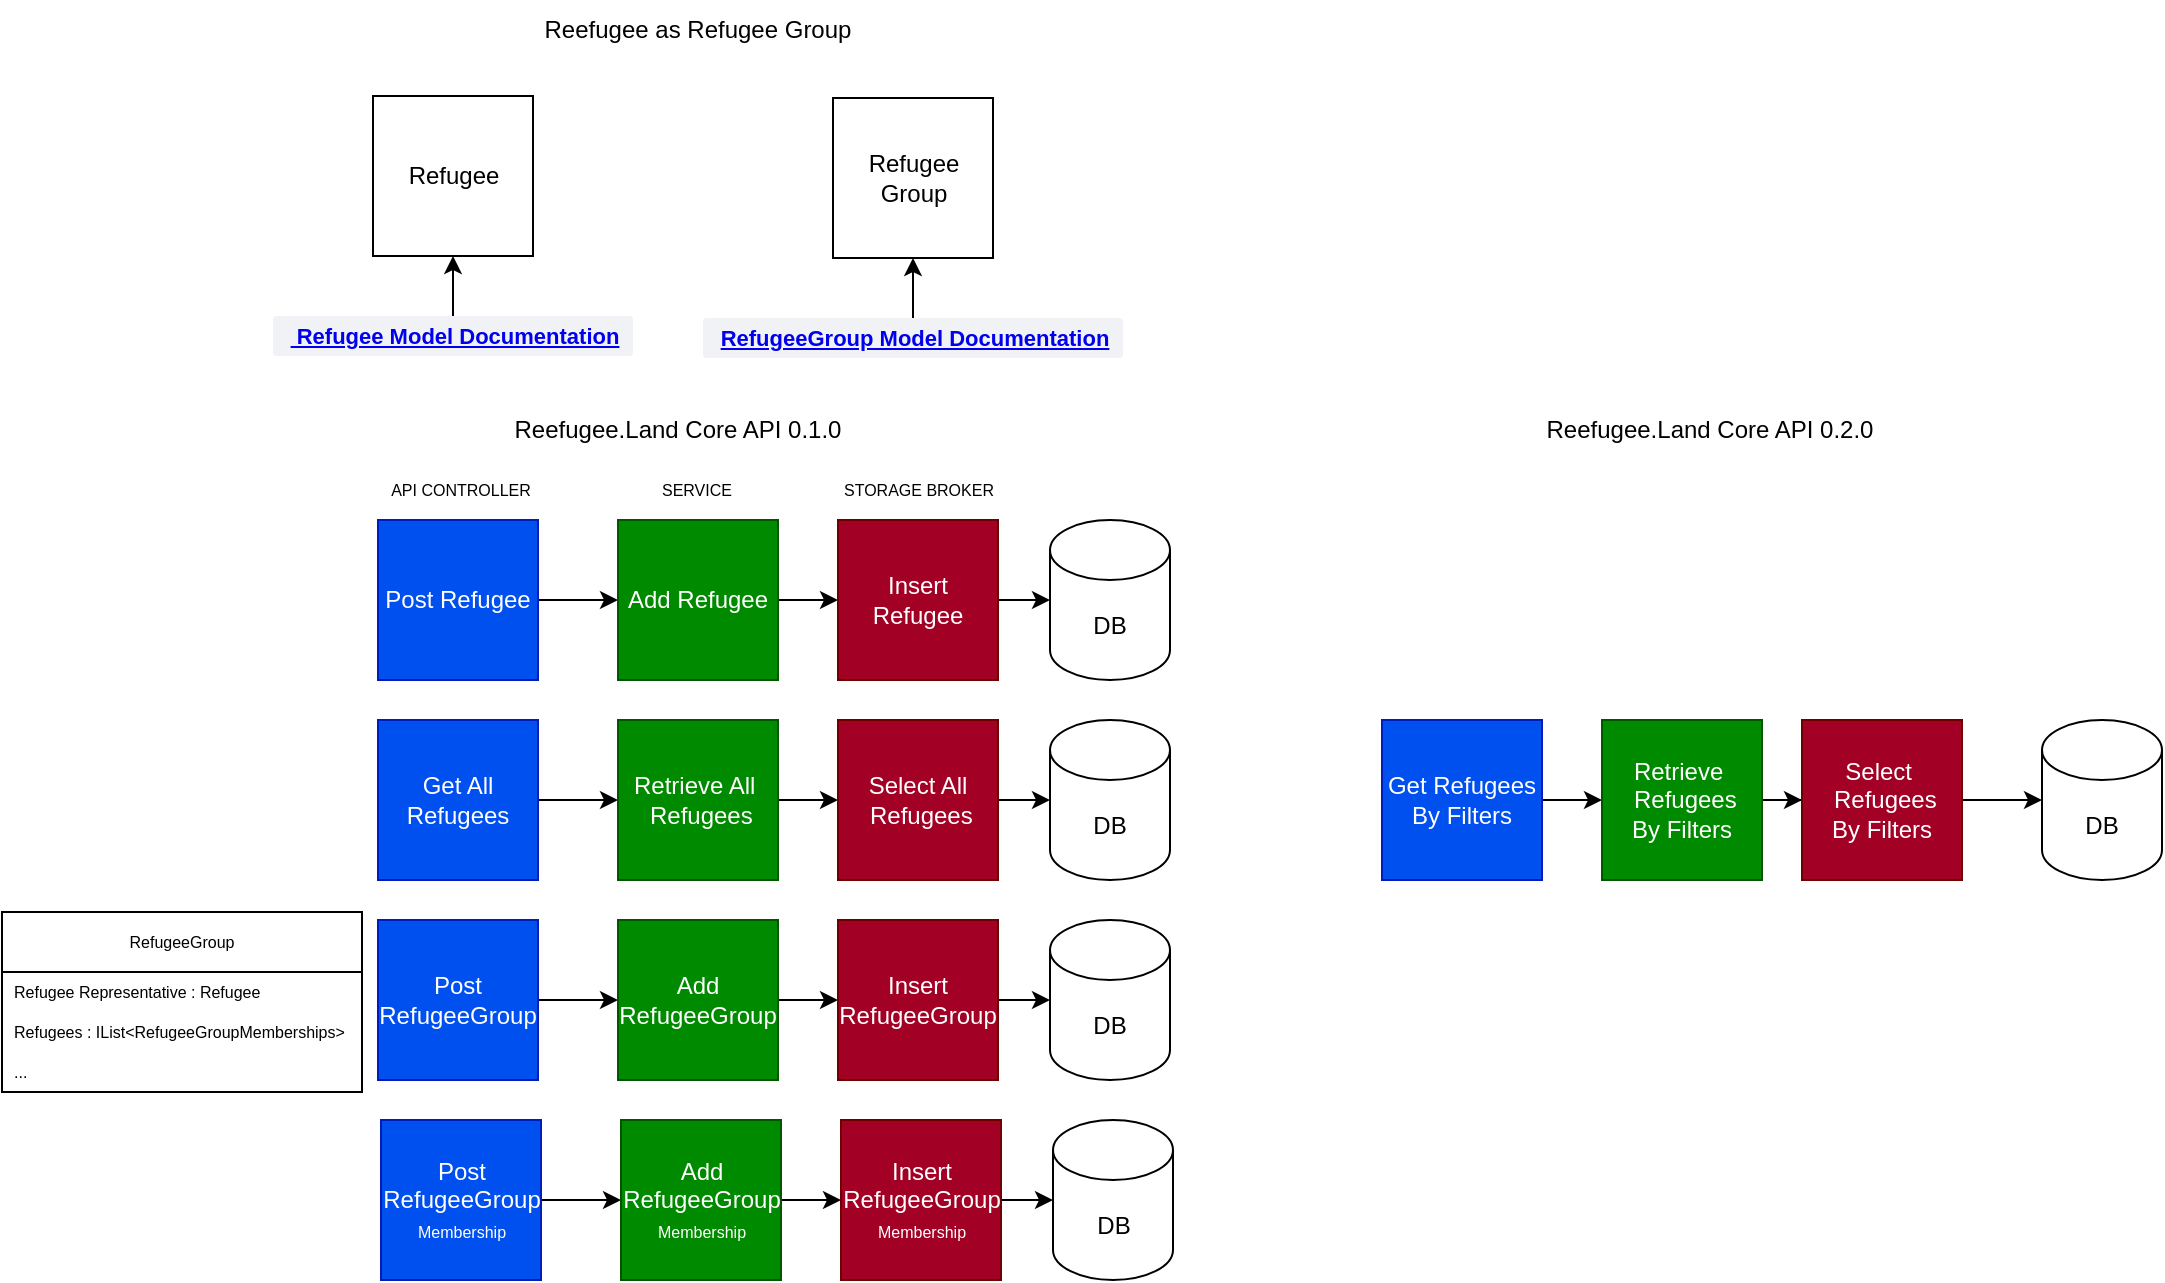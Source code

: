 <mxfile version="19.0.3" type="device"><diagram id="tHQKq02HJAYgRBPlxyLf" name="Refugee as Refugee Group"><mxGraphModel dx="569" dy="362" grid="1" gridSize="10" guides="1" tooltips="1" connect="1" arrows="1" fold="1" page="1" pageScale="1" pageWidth="1100" pageHeight="850" math="0" shadow="0"><root><mxCell id="0"/><mxCell id="1" parent="0"/><mxCell id="3HXEWmv3_s9vrwZp9eai-3" value="Refugee Group" style="whiteSpace=wrap;html=1;aspect=fixed;" parent="1" vertex="1"><mxGeometry x="425.5" y="69" width="80" height="80" as="geometry"/></mxCell><mxCell id="3HXEWmv3_s9vrwZp9eai-11" value="Reefugee as Refugee Group" style="text;html=1;strokeColor=none;fillColor=none;align=center;verticalAlign=middle;whiteSpace=wrap;rounded=0;" parent="1" vertex="1"><mxGeometry x="273" y="20" width="170" height="30" as="geometry"/></mxCell><mxCell id="3HXEWmv3_s9vrwZp9eai-13" value="Refugee" style="whiteSpace=wrap;html=1;aspect=fixed;" parent="1" vertex="1"><mxGeometry x="195.5" y="68" width="80" height="80" as="geometry"/></mxCell><mxCell id="3HXEWmv3_s9vrwZp9eai-29" style="edgeStyle=orthogonalEdgeStyle;rounded=0;orthogonalLoop=1;jettySize=auto;html=1;" parent="1" source="3HXEWmv3_s9vrwZp9eai-27" target="3HXEWmv3_s9vrwZp9eai-13" edge="1"><mxGeometry relative="1" as="geometry"/></mxCell><mxCell id="3HXEWmv3_s9vrwZp9eai-27" value="&lt;a href=&quot;https://docs.refugee.land/docs/refugeeland.core/models/refugee&quot;&gt;&amp;nbsp;Refugee Model Documentation&lt;/a&gt;" style="dashed=0;html=1;fillColor=#F0F2F5;strokeColor=none;align=center;rounded=1;arcSize=10;fontColor=#3384FF;fontStyle=1;fontSize=11;shadow=0" parent="1" vertex="1"><mxGeometry x="145.5" y="178" width="180" height="20" as="geometry"/></mxCell><mxCell id="3HXEWmv3_s9vrwZp9eai-31" style="edgeStyle=orthogonalEdgeStyle;rounded=0;orthogonalLoop=1;jettySize=auto;html=1;" parent="1" source="3HXEWmv3_s9vrwZp9eai-30" target="3HXEWmv3_s9vrwZp9eai-3" edge="1"><mxGeometry relative="1" as="geometry"/></mxCell><mxCell id="3HXEWmv3_s9vrwZp9eai-30" value="&lt;a href=&quot;https://docs.refugee.land/docs/refugeeland.core/models/refugeegroup&quot;&gt;RefugeeGroup Model Documentation&lt;/a&gt;" style="dashed=0;html=1;fillColor=#F0F2F5;strokeColor=none;align=center;rounded=1;arcSize=10;fontColor=#3384FF;fontStyle=1;fontSize=11;shadow=0" parent="1" vertex="1"><mxGeometry x="360.5" y="179" width="210" height="20" as="geometry"/></mxCell><mxCell id="3HXEWmv3_s9vrwZp9eai-83" style="edgeStyle=orthogonalEdgeStyle;rounded=0;orthogonalLoop=1;jettySize=auto;html=1;entryX=0;entryY=0.5;entryDx=0;entryDy=0;fontSize=8;" parent="1" source="3HXEWmv3_s9vrwZp9eai-33" target="3HXEWmv3_s9vrwZp9eai-34" edge="1"><mxGeometry relative="1" as="geometry"/></mxCell><mxCell id="3HXEWmv3_s9vrwZp9eai-33" value="Post Refugee" style="whiteSpace=wrap;html=1;aspect=fixed;fillColor=#0050ef;fontColor=#ffffff;strokeColor=#001DBC;" parent="1" vertex="1"><mxGeometry x="198" y="280" width="80" height="80" as="geometry"/></mxCell><mxCell id="3HXEWmv3_s9vrwZp9eai-85" style="edgeStyle=orthogonalEdgeStyle;rounded=0;orthogonalLoop=1;jettySize=auto;html=1;entryX=0;entryY=0.5;entryDx=0;entryDy=0;fontSize=8;" parent="1" source="3HXEWmv3_s9vrwZp9eai-34" target="3HXEWmv3_s9vrwZp9eai-35" edge="1"><mxGeometry relative="1" as="geometry"/></mxCell><mxCell id="3HXEWmv3_s9vrwZp9eai-34" value="Add Refugee" style="whiteSpace=wrap;html=1;aspect=fixed;fillColor=#008a00;fontColor=#ffffff;strokeColor=#005700;" parent="1" vertex="1"><mxGeometry x="318" y="280" width="80" height="80" as="geometry"/></mxCell><mxCell id="3HXEWmv3_s9vrwZp9eai-94" style="edgeStyle=orthogonalEdgeStyle;rounded=0;orthogonalLoop=1;jettySize=auto;html=1;fontSize=8;" parent="1" source="3HXEWmv3_s9vrwZp9eai-35" target="3HXEWmv3_s9vrwZp9eai-89" edge="1"><mxGeometry relative="1" as="geometry"/></mxCell><mxCell id="3HXEWmv3_s9vrwZp9eai-35" value="Insert Refugee" style="whiteSpace=wrap;html=1;aspect=fixed;fillColor=#a20025;fontColor=#ffffff;strokeColor=#6F0000;" parent="1" vertex="1"><mxGeometry x="428" y="280" width="80" height="80" as="geometry"/></mxCell><mxCell id="3HXEWmv3_s9vrwZp9eai-79" style="edgeStyle=orthogonalEdgeStyle;rounded=0;orthogonalLoop=1;jettySize=auto;html=1;fontSize=8;" parent="1" source="3HXEWmv3_s9vrwZp9eai-36" target="3HXEWmv3_s9vrwZp9eai-37" edge="1"><mxGeometry relative="1" as="geometry"/></mxCell><mxCell id="3HXEWmv3_s9vrwZp9eai-36" value="Post RefugeeGroup" style="whiteSpace=wrap;html=1;aspect=fixed;fillColor=#0050ef;fontColor=#ffffff;strokeColor=#001DBC;" parent="1" vertex="1"><mxGeometry x="198" y="480" width="80" height="80" as="geometry"/></mxCell><mxCell id="3HXEWmv3_s9vrwZp9eai-80" style="edgeStyle=orthogonalEdgeStyle;rounded=0;orthogonalLoop=1;jettySize=auto;html=1;fontSize=8;" parent="1" source="3HXEWmv3_s9vrwZp9eai-37" target="3HXEWmv3_s9vrwZp9eai-38" edge="1"><mxGeometry relative="1" as="geometry"/></mxCell><mxCell id="3HXEWmv3_s9vrwZp9eai-37" value="Add RefugeeGroup" style="whiteSpace=wrap;html=1;aspect=fixed;fillColor=#008a00;fontColor=#ffffff;strokeColor=#005700;" parent="1" vertex="1"><mxGeometry x="318" y="480" width="80" height="80" as="geometry"/></mxCell><mxCell id="3HXEWmv3_s9vrwZp9eai-98" style="edgeStyle=orthogonalEdgeStyle;rounded=0;orthogonalLoop=1;jettySize=auto;html=1;fontSize=8;" parent="1" source="3HXEWmv3_s9vrwZp9eai-38" target="3HXEWmv3_s9vrwZp9eai-91" edge="1"><mxGeometry relative="1" as="geometry"/></mxCell><mxCell id="3HXEWmv3_s9vrwZp9eai-38" value="Insert RefugeeGroup" style="whiteSpace=wrap;html=1;aspect=fixed;fillColor=#a20025;fontColor=#ffffff;strokeColor=#6F0000;" parent="1" vertex="1"><mxGeometry x="428" y="480" width="80" height="80" as="geometry"/></mxCell><mxCell id="3HXEWmv3_s9vrwZp9eai-81" style="edgeStyle=orthogonalEdgeStyle;rounded=0;orthogonalLoop=1;jettySize=auto;html=1;fontSize=8;" parent="1" source="3HXEWmv3_s9vrwZp9eai-42" target="3HXEWmv3_s9vrwZp9eai-43" edge="1"><mxGeometry relative="1" as="geometry"/></mxCell><mxCell id="3HXEWmv3_s9vrwZp9eai-42" value="Get All Refugees" style="whiteSpace=wrap;html=1;aspect=fixed;fillColor=#0050ef;fontColor=#ffffff;strokeColor=#001DBC;" parent="1" vertex="1"><mxGeometry x="198" y="380" width="80" height="80" as="geometry"/></mxCell><mxCell id="3HXEWmv3_s9vrwZp9eai-82" style="edgeStyle=orthogonalEdgeStyle;rounded=0;orthogonalLoop=1;jettySize=auto;html=1;fontSize=8;" parent="1" source="3HXEWmv3_s9vrwZp9eai-43" target="3HXEWmv3_s9vrwZp9eai-45" edge="1"><mxGeometry relative="1" as="geometry"/></mxCell><mxCell id="3HXEWmv3_s9vrwZp9eai-43" value="Retrieve All&amp;nbsp;&lt;br&gt;&amp;nbsp;Refugees&lt;br&gt;" style="whiteSpace=wrap;html=1;aspect=fixed;fillColor=#008a00;fontColor=#ffffff;strokeColor=#005700;" parent="1" vertex="1"><mxGeometry x="318" y="380" width="80" height="80" as="geometry"/></mxCell><mxCell id="3HXEWmv3_s9vrwZp9eai-97" style="edgeStyle=orthogonalEdgeStyle;rounded=0;orthogonalLoop=1;jettySize=auto;html=1;entryX=0;entryY=0.5;entryDx=0;entryDy=0;entryPerimeter=0;fontSize=8;" parent="1" source="3HXEWmv3_s9vrwZp9eai-45" target="3HXEWmv3_s9vrwZp9eai-90" edge="1"><mxGeometry relative="1" as="geometry"/></mxCell><mxCell id="3HXEWmv3_s9vrwZp9eai-45" value="Select All&lt;br&gt;&amp;nbsp;Refugees&lt;br&gt;" style="whiteSpace=wrap;html=1;aspect=fixed;fillColor=#a20025;fontColor=#ffffff;strokeColor=#6F0000;" parent="1" vertex="1"><mxGeometry x="428" y="380" width="80" height="80" as="geometry"/></mxCell><mxCell id="3HXEWmv3_s9vrwZp9eai-77" style="edgeStyle=orthogonalEdgeStyle;rounded=0;orthogonalLoop=1;jettySize=auto;html=1;fontSize=8;" parent="1" source="3HXEWmv3_s9vrwZp9eai-46" target="3HXEWmv3_s9vrwZp9eai-47" edge="1"><mxGeometry relative="1" as="geometry"/></mxCell><mxCell id="3HXEWmv3_s9vrwZp9eai-46" value="Get Refugees&lt;br&gt;By Filters" style="whiteSpace=wrap;html=1;aspect=fixed;fillColor=#0050ef;fontColor=#ffffff;strokeColor=#001DBC;" parent="1" vertex="1"><mxGeometry x="700" y="380" width="80" height="80" as="geometry"/></mxCell><mxCell id="3HXEWmv3_s9vrwZp9eai-78" style="edgeStyle=orthogonalEdgeStyle;rounded=0;orthogonalLoop=1;jettySize=auto;html=1;entryX=0;entryY=0.5;entryDx=0;entryDy=0;fontSize=8;" parent="1" source="3HXEWmv3_s9vrwZp9eai-47" target="3HXEWmv3_s9vrwZp9eai-48" edge="1"><mxGeometry relative="1" as="geometry"/></mxCell><mxCell id="3HXEWmv3_s9vrwZp9eai-47" value="Retrieve&amp;nbsp;&lt;br&gt;&amp;nbsp;Refugees&lt;br&gt;By Filters" style="whiteSpace=wrap;html=1;aspect=fixed;fillColor=#008a00;fontColor=#ffffff;strokeColor=#005700;" parent="1" vertex="1"><mxGeometry x="810" y="380" width="80" height="80" as="geometry"/></mxCell><mxCell id="3HXEWmv3_s9vrwZp9eai-93" style="edgeStyle=orthogonalEdgeStyle;rounded=0;orthogonalLoop=1;jettySize=auto;html=1;fontSize=8;" parent="1" source="3HXEWmv3_s9vrwZp9eai-48" target="3HXEWmv3_s9vrwZp9eai-92" edge="1"><mxGeometry relative="1" as="geometry"/></mxCell><mxCell id="3HXEWmv3_s9vrwZp9eai-48" value="Select&amp;nbsp;&lt;br&gt;&amp;nbsp;Refugees&lt;br&gt;By Filters" style="whiteSpace=wrap;html=1;aspect=fixed;fillColor=#a20025;fontColor=#ffffff;strokeColor=#6F0000;" parent="1" vertex="1"><mxGeometry x="910" y="380" width="80" height="80" as="geometry"/></mxCell><mxCell id="3HXEWmv3_s9vrwZp9eai-56" value="RefugeeGroup" style="swimlane;fontStyle=0;childLayout=stackLayout;horizontal=1;startSize=30;horizontalStack=0;resizeParent=1;resizeParentMax=0;resizeLast=0;collapsible=1;marginBottom=0;fontSize=8;" parent="1" vertex="1"><mxGeometry x="10" y="476" width="180" height="90" as="geometry"><mxRectangle x="250" y="530" width="110" height="30" as="alternateBounds"/></mxGeometry></mxCell><mxCell id="3HXEWmv3_s9vrwZp9eai-57" value="Refugee Representative : Refugee" style="text;strokeColor=none;fillColor=none;align=left;verticalAlign=middle;spacingLeft=4;spacingRight=4;overflow=hidden;points=[[0,0.5],[1,0.5]];portConstraint=eastwest;rotatable=0;fontSize=8;" parent="3HXEWmv3_s9vrwZp9eai-56" vertex="1"><mxGeometry y="30" width="180" height="20" as="geometry"/></mxCell><mxCell id="3HXEWmv3_s9vrwZp9eai-58" value="Refugees : IList&lt;RefugeeGroupMemberships&gt;" style="text;strokeColor=none;fillColor=none;align=left;verticalAlign=middle;spacingLeft=4;spacingRight=4;overflow=hidden;points=[[0,0.5],[1,0.5]];portConstraint=eastwest;rotatable=0;fontSize=8;" parent="3HXEWmv3_s9vrwZp9eai-56" vertex="1"><mxGeometry y="50" width="180" height="20" as="geometry"/></mxCell><mxCell id="3HXEWmv3_s9vrwZp9eai-60" value="..." style="text;strokeColor=none;fillColor=none;align=left;verticalAlign=middle;spacingLeft=4;spacingRight=4;overflow=hidden;points=[[0,0.5],[1,0.5]];portConstraint=eastwest;rotatable=0;fontSize=8;" parent="3HXEWmv3_s9vrwZp9eai-56" vertex="1"><mxGeometry y="70" width="180" height="20" as="geometry"/></mxCell><mxCell id="3HXEWmv3_s9vrwZp9eai-61" value="Reefugee.Land Core API 0.2.0" style="text;html=1;strokeColor=none;fillColor=none;align=center;verticalAlign=middle;whiteSpace=wrap;rounded=0;" parent="1" vertex="1"><mxGeometry x="754" y="220" width="220" height="30" as="geometry"/></mxCell><mxCell id="3HXEWmv3_s9vrwZp9eai-62" value="Reefugee.Land Core API 0.1.0" style="text;html=1;strokeColor=none;fillColor=none;align=center;verticalAlign=middle;whiteSpace=wrap;rounded=0;" parent="1" vertex="1"><mxGeometry x="238" y="220" width="220" height="30" as="geometry"/></mxCell><mxCell id="3HXEWmv3_s9vrwZp9eai-86" value="API CONTROLLER" style="text;html=1;strokeColor=none;fillColor=none;align=center;verticalAlign=middle;whiteSpace=wrap;rounded=0;fontSize=8;" parent="1" vertex="1"><mxGeometry x="199.5" y="250" width="78.5" height="30" as="geometry"/></mxCell><mxCell id="3HXEWmv3_s9vrwZp9eai-87" value="SERVICE" style="text;html=1;strokeColor=none;fillColor=none;align=center;verticalAlign=middle;whiteSpace=wrap;rounded=0;fontSize=8;" parent="1" vertex="1"><mxGeometry x="318" y="250" width="78.5" height="30" as="geometry"/></mxCell><mxCell id="3HXEWmv3_s9vrwZp9eai-88" value="STORAGE BROKER" style="text;html=1;strokeColor=none;fillColor=none;align=center;verticalAlign=middle;whiteSpace=wrap;rounded=0;fontSize=8;" parent="1" vertex="1"><mxGeometry x="428.75" y="250" width="78.5" height="30" as="geometry"/></mxCell><mxCell id="3HXEWmv3_s9vrwZp9eai-89" value="DB" style="shape=cylinder3;whiteSpace=wrap;html=1;boundedLbl=1;backgroundOutline=1;size=15;" parent="1" vertex="1"><mxGeometry x="534" y="280" width="60" height="80" as="geometry"/></mxCell><mxCell id="3HXEWmv3_s9vrwZp9eai-90" value="DB" style="shape=cylinder3;whiteSpace=wrap;html=1;boundedLbl=1;backgroundOutline=1;size=15;" parent="1" vertex="1"><mxGeometry x="534" y="380" width="60" height="80" as="geometry"/></mxCell><mxCell id="3HXEWmv3_s9vrwZp9eai-91" value="DB" style="shape=cylinder3;whiteSpace=wrap;html=1;boundedLbl=1;backgroundOutline=1;size=15;" parent="1" vertex="1"><mxGeometry x="534" y="480" width="60" height="80" as="geometry"/></mxCell><mxCell id="3HXEWmv3_s9vrwZp9eai-92" value="DB" style="shape=cylinder3;whiteSpace=wrap;html=1;boundedLbl=1;backgroundOutline=1;size=15;" parent="1" vertex="1"><mxGeometry x="1030" y="380" width="60" height="80" as="geometry"/></mxCell><mxCell id="zEOgPCQHV3mNrl_hPS8C-4" style="edgeStyle=orthogonalEdgeStyle;rounded=0;orthogonalLoop=1;jettySize=auto;html=1;fontSize=8;" edge="1" parent="1" source="zEOgPCQHV3mNrl_hPS8C-5" target="zEOgPCQHV3mNrl_hPS8C-7"><mxGeometry relative="1" as="geometry"/></mxCell><mxCell id="zEOgPCQHV3mNrl_hPS8C-5" value="Post RefugeeGroup&lt;br&gt;&lt;span style=&quot;font-size: 8px;&quot;&gt;Membership&lt;/span&gt;" style="whiteSpace=wrap;html=1;aspect=fixed;fillColor=#0050ef;fontColor=#ffffff;strokeColor=#001DBC;" vertex="1" parent="1"><mxGeometry x="199.5" y="580" width="80" height="80" as="geometry"/></mxCell><mxCell id="zEOgPCQHV3mNrl_hPS8C-6" style="edgeStyle=orthogonalEdgeStyle;rounded=0;orthogonalLoop=1;jettySize=auto;html=1;fontSize=8;" edge="1" parent="1" source="zEOgPCQHV3mNrl_hPS8C-7" target="zEOgPCQHV3mNrl_hPS8C-9"><mxGeometry relative="1" as="geometry"/></mxCell><mxCell id="zEOgPCQHV3mNrl_hPS8C-7" value="Add RefugeeGroup&lt;br&gt;&lt;span style=&quot;font-size: 8px;&quot;&gt;Membership&lt;/span&gt;" style="whiteSpace=wrap;html=1;aspect=fixed;fillColor=#008a00;fontColor=#ffffff;strokeColor=#005700;" vertex="1" parent="1"><mxGeometry x="319.5" y="580" width="80" height="80" as="geometry"/></mxCell><mxCell id="zEOgPCQHV3mNrl_hPS8C-8" style="edgeStyle=orthogonalEdgeStyle;rounded=0;orthogonalLoop=1;jettySize=auto;html=1;fontSize=8;" edge="1" parent="1" source="zEOgPCQHV3mNrl_hPS8C-9" target="zEOgPCQHV3mNrl_hPS8C-10"><mxGeometry relative="1" as="geometry"/></mxCell><mxCell id="zEOgPCQHV3mNrl_hPS8C-9" value="Insert RefugeeGroup&lt;br&gt;&lt;span style=&quot;font-size: 8px;&quot;&gt;Membership&lt;/span&gt;" style="whiteSpace=wrap;html=1;aspect=fixed;fillColor=#a20025;fontColor=#ffffff;strokeColor=#6F0000;" vertex="1" parent="1"><mxGeometry x="429.5" y="580" width="80" height="80" as="geometry"/></mxCell><mxCell id="zEOgPCQHV3mNrl_hPS8C-10" value="DB" style="shape=cylinder3;whiteSpace=wrap;html=1;boundedLbl=1;backgroundOutline=1;size=15;" vertex="1" parent="1"><mxGeometry x="535.5" y="580" width="60" height="80" as="geometry"/></mxCell></root></mxGraphModel></diagram></mxfile>
